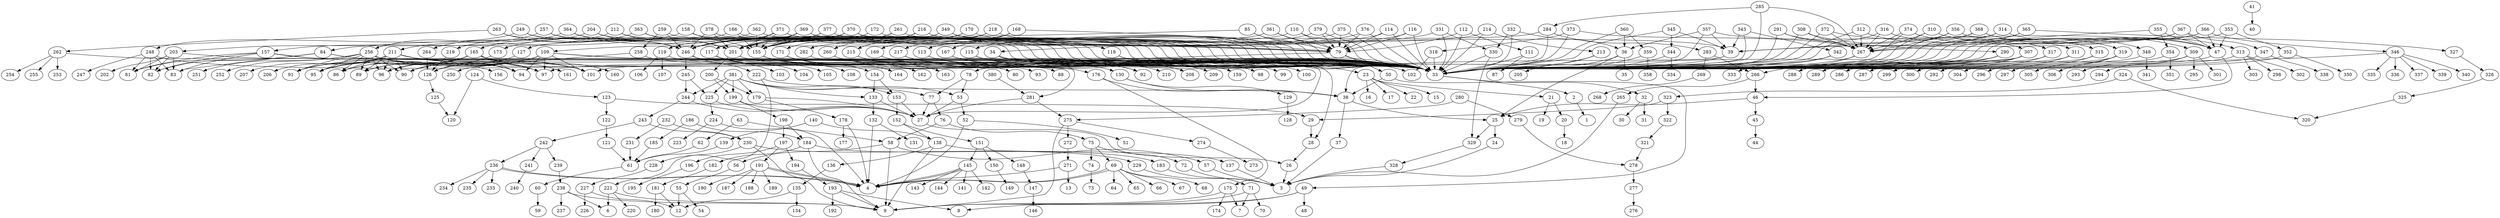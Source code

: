 digraph classic0{
344->33
344->334
345->33
345->39
345->344
346->33
346->335
346->336
346->337
346->339
346->340
347->33
347->338
342->33
342->333
343->33
343->39
343->342
348->33
348->341
349->33
349->79
349->155
349->201
349->246
349->39
290->33
290->286
290->287
290->288
290->289
291->33
291->267
291->290
199->27
199->198
198->184
198->197
194->193
197->194
197->196
197->191
196->195
191->4
191->187
191->188
191->189
191->190
191->4
193->192
193->9
193->8
271->4
271->13
272->271
274->273
275->272
275->274
275->9
277->276
278->277
279->278
109->33
109->86
109->88
109->89
109->90
109->91
109->93
109->94
109->95
109->96
109->97
109->101
39->33
39->38
38->25
38->37
33->32
33->2
32->30
32->31
37->3
36->33
36->25
36->35
34->33
34->27
34->28
34->23
331->33
331->34
331->330
330->33
330->329
332->33
332->330
332->36
238->237
238->9
238->6
239->238
236->4
236->233
236->234
236->235
236->4
230->228
230->229
230->9
231->61
232->230
232->231
147->146
145->4
145->141
145->142
145->143
145->144
145->4
140->138
140->139
148->147
133->27
133->132
132->4
132->131
130->38
130->129
137->3
136->135
135->134
135->12
139->61
138->136
138->137
138->9
24->3
25->329
25->24
26->3
27->26
20->18
21->19
21->20
23->15
23->16
23->17
23->21
23->22
28->26
29->28
379->33
379->79
379->246
378->33
378->201
378->246
371->33
371->79
371->155
371->201
371->246
371->119
370->33
370->79
370->155
370->201
370->246
370->118
373->33
373->267
373->318
372->33
372->267
372->317
375->33
375->79
375->246
374->33
374->267
374->319
377->33
377->155
377->201
376->33
376->79
376->155
84->33
84->80
84->81
84->82
84->83
85->33
85->79
85->84
245->225
245->244
244->27
244->243
246->33
246->222
246->245
241->240
243->230
243->242
242->239
242->241
242->236
249->33
249->246
249->248
248->33
248->247
248->81
248->82
248->83
179->27
179->178
178->4
178->177
176->38
176->175
175->174
175->9
175->7
173->126
172->33
172->155
172->171
171->33
171->162
171->163
171->164
170->33
170->155
170->169
182->181
183->3
181->180
181->12
186->184
186->185
184->182
184->183
184->9
185->61
62->61
322->321
323->29
323->322
321->278
326->325
327->326
324->323
324->320
325->320
328->3
329->328
201->33
201->176
201->200
200->179
200->199
203->33
203->202
203->81
203->82
203->83
204->33
204->201
204->203
77->27
77->76
76->58
76->75
75->72
75->74
75->69
74->73
72->71
71->70
71->9
71->7
79->33
79->50
79->78
78->53
78->77
2->1
121->61
122->121
123->29
123->122
124->123
124->120
125->120
126->125
127->126
129->128
319->33
319->305
319->306
318->33
318->102
313->33
313->298
313->302
313->303
312->33
312->267
312->311
311->33
311->296
310->33
310->267
310->309
317->33
317->304
316->33
316->267
316->315
315->33
315->297
314->33
314->267
314->313
368->33
368->39
368->47
368->348
369->33
369->79
369->155
369->201
369->246
369->117
366->33
366->39
366->47
366->346
367->33
367->39
367->47
367->347
364->33
364->246
364->264
365->33
365->267
365->327
362->33
362->155
362->173
363->33
363->201
363->219
360->33
360->36
360->359
361->33
361->79
361->127
380->281
381->53
381->77
381->133
381->153
381->179
381->199
381->225
381->244
60->59
61->60
258->33
258->250
259->33
259->246
259->258
69->4
69->64
69->65
69->66
69->67
69->68
69->4
256->33
256->86
256->251
256->89
256->90
256->91
256->252
256->94
256->95
256->96
256->97
256->101
257->33
257->246
257->256
168->33
168->155
168->167
169->33
169->92
165->33
165->86
165->160
165->89
165->90
165->91
165->161
165->94
165->95
165->96
165->97
165->101
166->33
166->155
166->165
167->33
167->159
357->33
357->36
357->39
357->47
356->33
356->267
356->47
355->33
355->47
355->354
354->33
354->351
353->33
353->47
353->352
352->33
352->350
359->33
359->358
216->33
216->201
216->215
217->33
217->208
217->209
217->210
214->33
214->201
214->213
215->33
215->92
212->33
212->201
212->211
213->33
213->205
211->33
211->86
211->206
211->89
211->90
211->91
211->207
211->94
211->95
211->96
211->97
211->101
218->33
218->201
218->217
219->126
281->27
281->275
280->275
280->279
283->266
283->269
282->281
285->33
285->267
285->284
284->33
284->283
284->282
263->33
263->246
263->262
262->33
262->253
262->254
262->255
261->33
261->246
261->260
260->33
260->92
267->33
267->266
266->46
266->265
265->3
264->126
269->268
58->56
58->57
58->9
55->54
55->12
57->3
56->55
50->38
50->49
53->27
53->52
52->4
52->51
63->58
63->62
115->33
115->98
115->99
115->100
114->33
114->79
114->113
117->33
117->103
117->104
117->105
117->108
116->33
116->79
116->115
111->33
111->87
110->33
110->79
110->109
113->33
113->92
112->33
112->79
112->111
119->33
119->106
119->107
118->33
118->102
308->33
308->267
308->307
309->33
309->293
309->294
309->295
309->301
307->33
307->292
307->97
307->101
307->299
307->300
229->3
228->227
227->226
227->12
225->27
225->224
224->4
224->223
222->38
222->221
221->220
221->9
221->6
151->148
151->150
151->145
150->149
153->27
153->152
152->138
152->151
155->33
155->130
155->154
154->133
154->153
157->33
157->156
157->81
157->82
157->83
158->33
158->155
158->157
49->48
49->9
49->8
46->25
46->45
47->33
47->46
45->44
41->40
}
